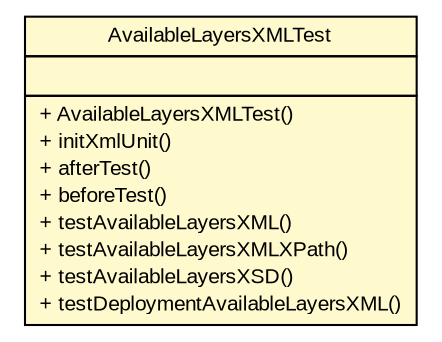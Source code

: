 #!/usr/local/bin/dot
#
# Class diagram 
# Generated by UMLGraph version R5_6 (http://www.umlgraph.org/)
#

digraph G {
	edge [fontname="arial",fontsize=10,labelfontname="arial",labelfontsize=10];
	node [fontname="arial",fontsize=10,shape=plaintext];
	nodesep=0.25;
	ranksep=0.5;
	// nl.mineleni.cbsviewer.util.AvailableLayersXMLTest
	c372 [label=<<table title="nl.mineleni.cbsviewer.util.AvailableLayersXMLTest" border="0" cellborder="1" cellspacing="0" cellpadding="2" port="p" bgcolor="lemonChiffon" href="./AvailableLayersXMLTest.html">
		<tr><td><table border="0" cellspacing="0" cellpadding="1">
<tr><td align="center" balign="center"> AvailableLayersXMLTest </td></tr>
		</table></td></tr>
		<tr><td><table border="0" cellspacing="0" cellpadding="1">
<tr><td align="left" balign="left">  </td></tr>
		</table></td></tr>
		<tr><td><table border="0" cellspacing="0" cellpadding="1">
<tr><td align="left" balign="left"> + AvailableLayersXMLTest() </td></tr>
<tr><td align="left" balign="left"> + initXmlUnit() </td></tr>
<tr><td align="left" balign="left"> + afterTest() </td></tr>
<tr><td align="left" balign="left"> + beforeTest() </td></tr>
<tr><td align="left" balign="left"> + testAvailableLayersXML() </td></tr>
<tr><td align="left" balign="left"> + testAvailableLayersXMLXPath() </td></tr>
<tr><td align="left" balign="left"> + testAvailableLayersXSD() </td></tr>
<tr><td align="left" balign="left"> + testDeploymentAvailableLayersXML() </td></tr>
		</table></td></tr>
		</table>>, URL="./AvailableLayersXMLTest.html", fontname="arial", fontcolor="black", fontsize=10.0];
}

